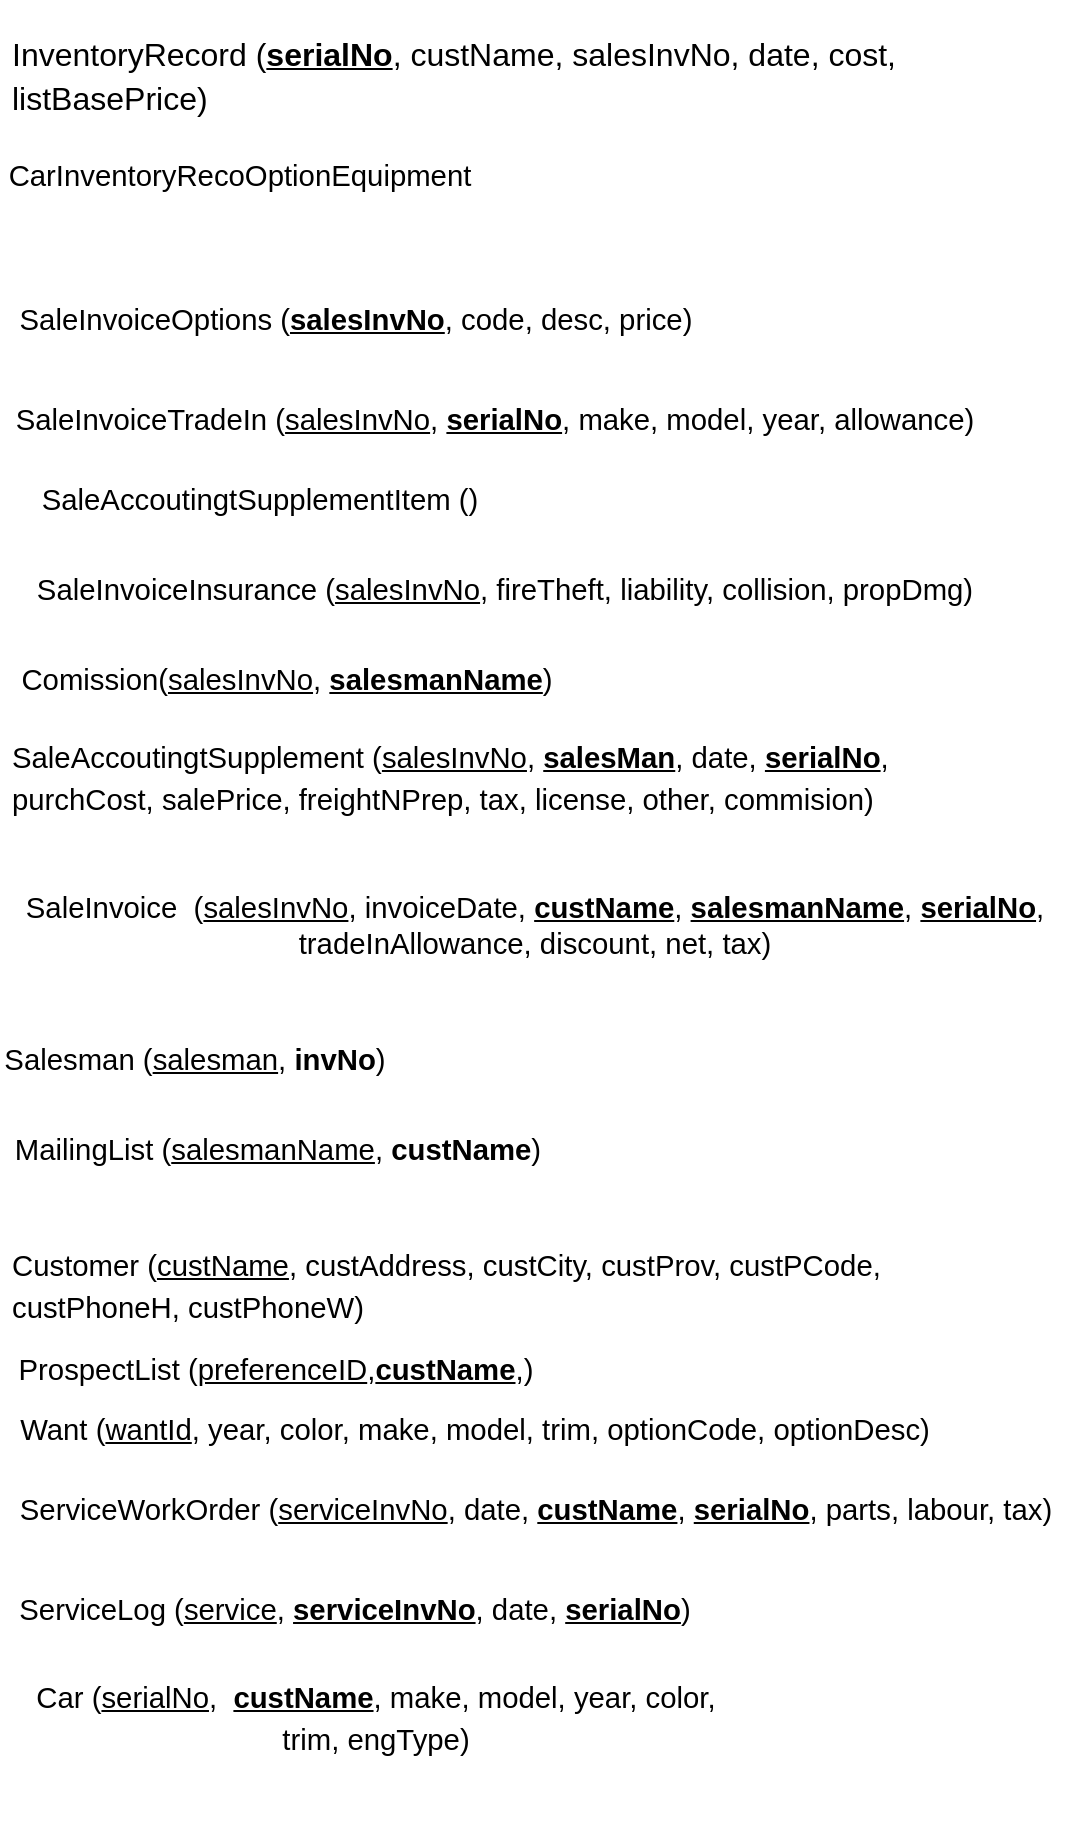 <mxfile version="14.0.1" type="github">
  <diagram id="cpgGfN65SDcUuJHPmJmD" name="Page-1">
    <mxGraphModel dx="1953" dy="1068" grid="1" gridSize="10" guides="1" tooltips="1" connect="1" arrows="1" fold="1" page="1" pageScale="1" pageWidth="850" pageHeight="1100" math="0" shadow="0">
      <root>
        <mxCell id="0" />
        <mxCell id="1" parent="0" />
        <mxCell id="Bute2PtF-87hg-K_BfrG-1" value="&lt;span id=&quot;docs-internal-guid-6ab7e09c-7fff-3b22-0e35-2b165f5e0c1f&quot;&gt;&lt;p dir=&quot;ltr&quot; style=&quot;line-height: 1.38 ; margin-top: 12pt ; margin-bottom: 12pt&quot;&gt;&lt;span style=&quot;font-size: 11pt ; font-family: &amp;#34;arial&amp;#34; ; background-color: transparent ; vertical-align: baseline&quot;&gt;Car (&lt;/span&gt;&lt;span style=&quot;font-size: 11pt ; font-family: &amp;#34;arial&amp;#34; ; background-color: transparent ; vertical-align: baseline&quot;&gt;&lt;u&gt;serialNo&lt;/u&gt;&lt;/span&gt;&lt;span style=&quot;font-size: 11pt ; font-family: &amp;#34;arial&amp;#34; ; background-color: transparent ; vertical-align: baseline&quot;&gt;,&amp;nbsp; &lt;b&gt;&lt;u&gt;custName&lt;/u&gt;&lt;/b&gt;, make, model, year, color, trim, engType)&lt;/span&gt;&lt;/p&gt;&lt;div&gt;&lt;span style=&quot;font-size: 11pt ; font-family: &amp;#34;arial&amp;#34; ; background-color: transparent ; vertical-align: baseline&quot;&gt;&lt;br&gt;&lt;/span&gt;&lt;/div&gt;&lt;/span&gt;" style="text;html=1;strokeColor=none;fillColor=none;align=center;verticalAlign=middle;whiteSpace=wrap;rounded=0;" parent="1" vertex="1">
          <mxGeometry x="237.5" y="1050" width="370" height="40" as="geometry" />
        </mxCell>
        <mxCell id="Bute2PtF-87hg-K_BfrG-2" value="&lt;span id=&quot;docs-internal-guid-f85bfaa0-7fff-9a6b-ba9b-2f663f60cca4&quot; style=&quot;text-align: left ; font-size: 13px&quot;&gt;&lt;p dir=&quot;ltr&quot; style=&quot;line-height: 1.38 ; margin-top: 12pt ; margin-bottom: 12pt&quot;&gt;&lt;span style=&quot;font-size: 11pt ; font-family: &amp;#34;arial&amp;#34; ; background-color: transparent ; vertical-align: baseline&quot;&gt;MailingList (&lt;/span&gt;&lt;span style=&quot;font-size: 11pt ; font-family: &amp;#34;arial&amp;#34; ; background-color: transparent ; vertical-align: baseline&quot;&gt;&lt;u&gt;salesmanName&lt;/u&gt;&lt;/span&gt;&lt;span style=&quot;font-size: 11pt ; font-family: &amp;#34;arial&amp;#34; ; background-color: transparent ; vertical-align: baseline&quot;&gt;,&amp;nbsp;&lt;/span&gt;&lt;span style=&quot;font-size: 11pt ; font-family: &amp;#34;arial&amp;#34; ; background-color: transparent ; font-weight: 700 ; vertical-align: baseline&quot;&gt;custName&lt;/span&gt;&lt;span style=&quot;font-size: 11pt ; font-family: &amp;#34;arial&amp;#34; ; background-color: transparent ; vertical-align: baseline&quot;&gt;)&lt;/span&gt;&lt;/p&gt;&lt;div&gt;&lt;span style=&quot;font-size: 11pt ; font-family: &amp;#34;arial&amp;#34; ; background-color: transparent ; vertical-align: baseline&quot;&gt;&lt;br&gt;&lt;/span&gt;&lt;/div&gt;&lt;/span&gt;" style="text;html=1;strokeColor=none;fillColor=none;align=center;verticalAlign=middle;whiteSpace=wrap;rounded=0;" parent="1" vertex="1">
          <mxGeometry x="240" y="760" width="267.5" height="50" as="geometry" />
        </mxCell>
        <mxCell id="Bute2PtF-87hg-K_BfrG-6" value="&lt;span id=&quot;docs-internal-guid-f85bfaa0-7fff-9a6b-ba9b-2f663f60cca4&quot; style=&quot;text-align: left ; font-size: 13px&quot;&gt;&lt;p dir=&quot;ltr&quot; style=&quot;line-height: 1.38 ; margin-top: 12pt ; margin-bottom: 12pt&quot;&gt;&lt;span style=&quot;font-size: 11pt ; font-family: &amp;#34;arial&amp;#34; ; background-color: transparent ; vertical-align: baseline&quot;&gt;Customer (&lt;/span&gt;&lt;span style=&quot;font-size: 11pt ; font-family: &amp;#34;arial&amp;#34; ; background-color: transparent ; vertical-align: baseline&quot;&gt;&lt;u&gt;custName&lt;/u&gt;&lt;/span&gt;&lt;span style=&quot;font-size: 11pt ; font-family: &amp;#34;arial&amp;#34; ; background-color: transparent ; vertical-align: baseline&quot;&gt;, custAddress, custCity, custProv, custPCode, custPhoneH, custPhoneW)&lt;/span&gt;&lt;/p&gt;&lt;span id=&quot;docs-internal-guid-f85bfaa0-7fff-9a6b-ba9b-2f663f60cca4&quot;&gt;&lt;/span&gt;&lt;/span&gt;" style="text;html=1;strokeColor=none;fillColor=none;align=center;verticalAlign=middle;whiteSpace=wrap;rounded=0;" parent="1" vertex="1">
          <mxGeometry x="240" y="830" width="465" height="30" as="geometry" />
        </mxCell>
        <mxCell id="Bute2PtF-87hg-K_BfrG-7" value="&lt;span id=&quot;docs-internal-guid-f85bfaa0-7fff-9a6b-ba9b-2f663f60cca4&quot; style=&quot;text-align: left ; font-size: 13px&quot;&gt;&lt;p dir=&quot;ltr&quot; style=&quot;line-height: 1.38 ; margin-top: 12pt ; margin-bottom: 12pt&quot;&gt;&lt;span style=&quot;background-color: transparent ; font-size: 11pt ; font-family: &amp;#34;arial&amp;#34; ; vertical-align: baseline&quot;&gt;ProspectList (&lt;u&gt;preferenceID&lt;/u&gt;,&lt;/span&gt;&lt;span style=&quot;background-color: transparent ; font-size: 11pt ; font-family: &amp;#34;arial&amp;#34; ; vertical-align: baseline&quot;&gt;&lt;b&gt;&lt;u&gt;custName&lt;/u&gt;&lt;/b&gt;&lt;/span&gt;&lt;span style=&quot;background-color: transparent ; font-size: 11pt ; font-family: &amp;#34;arial&amp;#34; ; vertical-align: baseline&quot;&gt;,&lt;/span&gt;&lt;span style=&quot;background-color: transparent ; font-size: 11pt ; font-family: &amp;#34;arial&amp;#34; ; vertical-align: baseline&quot;&gt;)&lt;/span&gt;&lt;br&gt;&lt;/p&gt;&lt;div&gt;&lt;span style=&quot;background-color: transparent ; font-size: 11pt ; font-family: &amp;#34;arial&amp;#34; ; vertical-align: baseline&quot;&gt;&lt;br&gt;&lt;/span&gt;&lt;/div&gt;&lt;/span&gt;" style="text;html=1;strokeColor=none;fillColor=none;align=center;verticalAlign=middle;whiteSpace=wrap;rounded=0;" parent="1" vertex="1">
          <mxGeometry x="237.5" y="880" width="270" height="30" as="geometry" />
        </mxCell>
        <mxCell id="Bute2PtF-87hg-K_BfrG-15" value="&lt;span id=&quot;docs-internal-guid-f6cc1f4a-7fff-d2e0-5640-ac946ab315d1&quot;&gt;&lt;p dir=&quot;ltr&quot; style=&quot;line-height: 1.38 ; margin-top: 12pt ; margin-bottom: 12pt&quot;&gt;&lt;span style=&quot;font-size: 11pt ; font-family: &amp;#34;arial&amp;#34; ; background-color: transparent ; vertical-align: baseline&quot;&gt;Salesman (&lt;/span&gt;&lt;span style=&quot;font-size: 11pt ; font-family: &amp;#34;arial&amp;#34; ; background-color: transparent ; vertical-align: baseline&quot;&gt;&lt;u&gt;salesman&lt;/u&gt;&lt;/span&gt;&lt;span style=&quot;font-size: 11pt ; font-family: &amp;#34;arial&amp;#34; ; background-color: transparent ; vertical-align: baseline&quot;&gt;, &lt;/span&gt;&lt;span style=&quot;font-size: 11pt ; font-family: &amp;#34;arial&amp;#34; ; background-color: transparent ; font-weight: 700 ; vertical-align: baseline&quot;&gt;invNo&lt;/span&gt;&lt;span style=&quot;font-size: 11pt ; font-family: &amp;#34;arial&amp;#34; ; background-color: transparent ; vertical-align: baseline&quot;&gt;)&lt;/span&gt;&lt;/p&gt;&lt;div&gt;&lt;span style=&quot;font-size: 11pt ; font-family: &amp;#34;arial&amp;#34; ; background-color: transparent ; vertical-align: baseline&quot;&gt;&lt;br&gt;&lt;/span&gt;&lt;/div&gt;&lt;/span&gt;" style="text;html=1;strokeColor=none;fillColor=none;align=center;verticalAlign=middle;whiteSpace=wrap;rounded=0;" parent="1" vertex="1">
          <mxGeometry x="235" y="730" width="195" height="20" as="geometry" />
        </mxCell>
        <mxCell id="Bute2PtF-87hg-K_BfrG-17" value="&lt;span id=&quot;docs-internal-guid-f85bfaa0-7fff-9a6b-ba9b-2f663f60cca4&quot; style=&quot;text-align: left ; font-size: 16px&quot;&gt;&lt;p dir=&quot;ltr&quot; style=&quot;line-height: 1.38 ; margin-top: 12pt ; margin-bottom: 12pt&quot;&gt;&lt;span style=&quot;font-family: &amp;#34;arial&amp;#34; ; background-color: transparent ; vertical-align: baseline&quot;&gt;InventoryRecord (&lt;/span&gt;&lt;span style=&quot;font-family: &amp;#34;arial&amp;#34; ; background-color: transparent ; vertical-align: baseline&quot;&gt;&lt;b&gt;&lt;u&gt;serialNo&lt;/u&gt;&lt;/b&gt;&lt;/span&gt;&lt;span style=&quot;font-family: &amp;#34;arial&amp;#34; ; background-color: transparent ; vertical-align: baseline&quot;&gt;,&amp;nbsp;&lt;/span&gt;&lt;span style=&quot;font-family: &amp;#34;arial&amp;#34; ; background-color: transparent ; vertical-align: baseline&quot;&gt;custName&lt;/span&gt;&lt;span style=&quot;font-family: &amp;#34;arial&amp;#34; ; background-color: transparent ; vertical-align: baseline&quot;&gt;,&amp;nbsp;&lt;/span&gt;&lt;span style=&quot;font-family: &amp;#34;arial&amp;#34; ; background-color: transparent ; vertical-align: baseline&quot;&gt;salesInvNo&lt;/span&gt;&lt;span style=&quot;font-family: &amp;#34;arial&amp;#34; ; background-color: transparent ; vertical-align: baseline&quot;&gt;, date, cost, listBasePrice)&lt;/span&gt;&lt;/p&gt;&lt;div&gt;&lt;span style=&quot;font-family: &amp;#34;arial&amp;#34; ; background-color: transparent ; vertical-align: baseline&quot;&gt;&lt;br&gt;&lt;/span&gt;&lt;/div&gt;&lt;/span&gt;" style="text;html=1;strokeColor=none;fillColor=none;align=center;verticalAlign=middle;whiteSpace=wrap;rounded=0;" parent="1" vertex="1">
          <mxGeometry x="240" y="230" width="470" height="40" as="geometry" />
        </mxCell>
        <mxCell id="Bute2PtF-87hg-K_BfrG-19" value="&lt;span id=&quot;docs-internal-guid-f85bfaa0-7fff-9a6b-ba9b-2f663f60cca4&quot; style=&quot;text-align: left ; font-size: 13px&quot;&gt;&lt;p dir=&quot;ltr&quot; style=&quot;line-height: 1.38 ; margin-top: 12pt ; margin-bottom: 12pt&quot;&gt;&lt;span style=&quot;font-size: 11pt ; font-family: &amp;#34;arial&amp;#34; ; background-color: transparent ; vertical-align: baseline&quot;&gt;SaleInvoiceOptions (&lt;/span&gt;&lt;span style=&quot;font-size: 11pt ; font-family: &amp;#34;arial&amp;#34; ; background-color: transparent ; vertical-align: baseline&quot;&gt;&lt;b&gt;&lt;u&gt;salesInvNo&lt;/u&gt;&lt;/b&gt;&lt;/span&gt;&lt;span style=&quot;font-size: 11pt ; font-family: &amp;#34;arial&amp;#34; ; background-color: transparent ; vertical-align: baseline&quot;&gt;, code, desc, price)&lt;/span&gt;&lt;/p&gt;&lt;div&gt;&lt;span style=&quot;font-size: 11pt ; font-family: &amp;#34;arial&amp;#34; ; background-color: transparent ; vertical-align: baseline&quot;&gt;&lt;br&gt;&lt;/span&gt;&lt;/div&gt;&lt;/span&gt;" style="text;html=1;strokeColor=none;fillColor=none;align=center;verticalAlign=middle;whiteSpace=wrap;rounded=0;" parent="1" vertex="1">
          <mxGeometry x="242.5" y="350" width="340" height="40" as="geometry" />
        </mxCell>
        <mxCell id="uWfIgpHhgvvb1_PHxDeI-2" value="&lt;span id=&quot;docs-internal-guid-f85bfaa0-7fff-9a6b-ba9b-2f663f60cca4&quot; style=&quot;text-align: left ; font-size: 13px&quot;&gt;&lt;p dir=&quot;ltr&quot; style=&quot;line-height: 1.38 ; margin-top: 12pt ; margin-bottom: 12pt&quot;&gt;&lt;span style=&quot;background-color: transparent ; font-size: 11pt ; font-family: &amp;#34;arial&amp;#34; ; vertical-align: baseline&quot;&gt;ServiceLog (&lt;/span&gt;&lt;span style=&quot;background-color: transparent ; font-size: 11pt ; font-family: &amp;#34;arial&amp;#34; ; vertical-align: baseline&quot;&gt;&lt;u&gt;service&lt;/u&gt;&lt;/span&gt;&lt;span style=&quot;background-color: transparent ; font-size: 11pt ; font-family: &amp;#34;arial&amp;#34; ; vertical-align: baseline&quot;&gt;,&amp;nbsp;&lt;/span&gt;&lt;span style=&quot;background-color: transparent ; font-size: 11pt ; font-family: &amp;#34;arial&amp;#34; ; font-weight: 700 ; vertical-align: baseline&quot;&gt;&lt;u&gt;serviceInvNo&lt;/u&gt;&lt;/span&gt;&lt;span style=&quot;background-color: transparent ; font-size: 11pt ; font-family: &amp;#34;arial&amp;#34; ; vertical-align: baseline&quot;&gt;, date,&amp;nbsp;&lt;/span&gt;&lt;span style=&quot;background-color: transparent ; font-size: 11pt ; font-family: &amp;#34;arial&amp;#34; ; font-weight: 700 ; vertical-align: baseline&quot;&gt;&lt;u&gt;serialNo&lt;/u&gt;&lt;/span&gt;&lt;span style=&quot;background-color: transparent ; font-size: 11pt ; font-family: &amp;#34;arial&amp;#34; ; vertical-align: baseline&quot;&gt;)&lt;/span&gt;&lt;/p&gt;&lt;div&gt;&lt;span style=&quot;background-color: transparent ; font-size: 11pt ; font-family: &amp;#34;arial&amp;#34; ; vertical-align: baseline&quot;&gt;&lt;br&gt;&lt;/span&gt;&lt;/div&gt;&lt;/span&gt;" style="text;html=1;strokeColor=none;fillColor=none;align=center;verticalAlign=middle;whiteSpace=wrap;rounded=0;" parent="1" vertex="1">
          <mxGeometry x="235" y="1000" width="355" height="30" as="geometry" />
        </mxCell>
        <mxCell id="uWfIgpHhgvvb1_PHxDeI-3" value="&lt;span id=&quot;docs-internal-guid-f85bfaa0-7fff-9a6b-ba9b-2f663f60cca4&quot; style=&quot;text-align: left ; font-size: 13px&quot;&gt;&lt;p dir=&quot;ltr&quot; style=&quot;line-height: 1.38 ; margin-top: 12pt ; margin-bottom: 12pt&quot;&gt;&lt;span style=&quot;font-size: 11pt ; font-family: &amp;#34;arial&amp;#34; ; background-color: transparent ; vertical-align: baseline&quot;&gt;&lt;span style=&quot;background-color: transparent ; font-size: 11pt ; vertical-align: baseline&quot;&gt;Comission(&lt;/span&gt;&lt;span style=&quot;background-color: transparent ; font-size: 11pt ; vertical-align: baseline&quot;&gt;&lt;u&gt;salesInvNo&lt;/u&gt;&lt;/span&gt;&lt;span style=&quot;background-color: transparent ; font-size: 11pt ; vertical-align: baseline&quot;&gt;,&amp;nbsp;&lt;/span&gt;&lt;span style=&quot;background-color: transparent ; font-size: 11pt ; vertical-align: baseline&quot;&gt;&lt;b&gt;&lt;u&gt;salesmanName&lt;/u&gt;&lt;/b&gt;&lt;/span&gt;&lt;span style=&quot;background-color: transparent ; font-size: 11pt ; vertical-align: baseline&quot;&gt;)&lt;/span&gt;&lt;br&gt;&lt;/span&gt;&lt;/p&gt;&lt;div&gt;&lt;span style=&quot;font-size: 11pt ; font-family: &amp;#34;arial&amp;#34; ; background-color: transparent ; vertical-align: baseline&quot;&gt;&lt;span style=&quot;background-color: transparent ; font-size: 11pt ; vertical-align: baseline&quot;&gt;&lt;br&gt;&lt;/span&gt;&lt;/span&gt;&lt;/div&gt;&lt;/span&gt;" style="text;html=1;strokeColor=none;fillColor=none;align=center;verticalAlign=middle;whiteSpace=wrap;rounded=0;" parent="1" vertex="1">
          <mxGeometry x="241.25" y="535" width="275" height="30" as="geometry" />
        </mxCell>
        <mxCell id="uWfIgpHhgvvb1_PHxDeI-5" value="&lt;span id=&quot;docs-internal-guid-f85bfaa0-7fff-9a6b-ba9b-2f663f60cca4&quot; style=&quot;text-align: left ; font-size: 13px&quot;&gt;&lt;p dir=&quot;ltr&quot; style=&quot;line-height: 1.38 ; margin-top: 12pt ; margin-bottom: 12pt&quot;&gt;&lt;span style=&quot;font-size: 11pt ; font-family: &amp;#34;arial&amp;#34; ; background-color: transparent ; vertical-align: baseline&quot;&gt;SaleInvoiceInsurance (&lt;/span&gt;&lt;span style=&quot;font-size: 11pt ; font-family: &amp;#34;arial&amp;#34; ; background-color: transparent ; vertical-align: baseline&quot;&gt;&lt;u&gt;salesInvNo&lt;/u&gt;&lt;/span&gt;&lt;span style=&quot;font-size: 11pt ; font-family: &amp;#34;arial&amp;#34; ; background-color: transparent ; vertical-align: baseline&quot;&gt;, fireTheft, liability, collision, propDmg)&lt;/span&gt;&lt;/p&gt;&lt;div&gt;&lt;span style=&quot;font-size: 11pt ; font-family: &amp;#34;arial&amp;#34; ; background-color: transparent ; vertical-align: baseline&quot;&gt;&lt;br&gt;&lt;/span&gt;&lt;/div&gt;&lt;/span&gt;" style="text;html=1;strokeColor=none;fillColor=none;align=center;verticalAlign=middle;whiteSpace=wrap;rounded=0;" parent="1" vertex="1">
          <mxGeometry x="235" y="490" width="505" height="30" as="geometry" />
        </mxCell>
        <mxCell id="uWfIgpHhgvvb1_PHxDeI-8" value="&lt;span id=&quot;docs-internal-guid-f85bfaa0-7fff-9a6b-ba9b-2f663f60cca4&quot; style=&quot;text-align: left ; font-size: 13px&quot;&gt;&lt;p dir=&quot;ltr&quot; style=&quot;line-height: 1.38 ; margin-top: 12pt ; margin-bottom: 12pt&quot;&gt;&lt;span style=&quot;font-size: 11pt ; font-family: &amp;#34;arial&amp;#34; ; background-color: transparent ; vertical-align: baseline&quot;&gt;SaleInvoiceTradeIn (&lt;/span&gt;&lt;span style=&quot;font-size: 11pt ; font-family: &amp;#34;arial&amp;#34; ; background-color: transparent ; vertical-align: baseline&quot;&gt;&lt;u&gt;salesInvNo&lt;/u&gt;&lt;/span&gt;&lt;span style=&quot;font-size: 11pt ; font-family: &amp;#34;arial&amp;#34; ; background-color: transparent ; vertical-align: baseline&quot;&gt;,&amp;nbsp;&lt;/span&gt;&lt;span style=&quot;font-size: 11pt ; font-family: &amp;#34;arial&amp;#34; ; background-color: transparent ; font-weight: 700 ; vertical-align: baseline&quot;&gt;&lt;u&gt;serialNo&lt;/u&gt;&lt;/span&gt;&lt;span style=&quot;font-size: 11pt ; font-family: &amp;#34;arial&amp;#34; ; background-color: transparent ; vertical-align: baseline&quot;&gt;, make, model, year, allowance)&lt;/span&gt;&lt;/p&gt;&lt;div&gt;&lt;span style=&quot;font-size: 11pt ; font-family: &amp;#34;arial&amp;#34; ; background-color: transparent ; vertical-align: baseline&quot;&gt;&lt;br&gt;&lt;/span&gt;&lt;/div&gt;&lt;/span&gt;" style="text;html=1;strokeColor=none;fillColor=none;align=center;verticalAlign=middle;whiteSpace=wrap;rounded=0;" parent="1" vertex="1">
          <mxGeometry x="235" y="400" width="495" height="40" as="geometry" />
        </mxCell>
        <mxCell id="uWfIgpHhgvvb1_PHxDeI-11" value="&lt;span id=&quot;docs-internal-guid-f85bfaa0-7fff-9a6b-ba9b-2f663f60cca4&quot; style=&quot;text-align: left ; font-size: 13px&quot;&gt;&lt;p dir=&quot;ltr&quot; style=&quot;line-height: 1.38 ; margin-top: 12pt ; margin-bottom: 12pt&quot;&gt;&lt;span style=&quot;font-size: 11pt ; font-family: &amp;#34;arial&amp;#34; ; background-color: transparent ; vertical-align: baseline&quot;&gt;SaleAccoutingtSupplement (&lt;/span&gt;&lt;span style=&quot;font-size: 11pt ; font-family: &amp;#34;arial&amp;#34; ; background-color: transparent ; vertical-align: baseline&quot;&gt;&lt;u&gt;salesInvNo&lt;/u&gt;&lt;/span&gt;&lt;span style=&quot;font-size: 11pt ; font-family: &amp;#34;arial&amp;#34; ; background-color: transparent ; vertical-align: baseline&quot;&gt;, &lt;b&gt;&lt;u&gt;salesMan&lt;/u&gt;&lt;/b&gt;, date, &lt;b&gt;&lt;u&gt;serialNo&lt;/u&gt;&lt;/b&gt;,&amp;nbsp; purchCost, salePrice, freightNPrep, tax, license, other, commision)&lt;/span&gt;&lt;/p&gt;&lt;div&gt;&lt;span style=&quot;font-size: 11pt ; font-family: &amp;#34;arial&amp;#34; ; background-color: transparent ; vertical-align: baseline&quot;&gt;&lt;br&gt;&lt;/span&gt;&lt;/div&gt;&lt;/span&gt;" style="text;html=1;strokeColor=none;fillColor=none;align=center;verticalAlign=middle;whiteSpace=wrap;rounded=0;" parent="1" vertex="1">
          <mxGeometry x="240" y="580" width="495" height="40" as="geometry" />
        </mxCell>
        <mxCell id="uWfIgpHhgvvb1_PHxDeI-15" value="&lt;span style=&quot;text-align: left ; background-color: transparent ; font-size: 11pt ; font-family: &amp;#34;arial&amp;#34; ; vertical-align: baseline&quot;&gt;SaleInvoice&amp;nbsp; (&lt;/span&gt;&lt;span style=&quot;text-align: left ; background-color: transparent ; font-size: 11pt ; font-family: &amp;#34;arial&amp;#34; ; vertical-align: baseline&quot;&gt;&lt;u&gt;salesInvNo&lt;/u&gt;&lt;/span&gt;&lt;span style=&quot;text-align: left ; background-color: transparent ; font-size: 11pt ; font-family: &amp;#34;arial&amp;#34; ; vertical-align: baseline&quot;&gt;, invoiceDate,&amp;nbsp;&lt;/span&gt;&lt;span style=&quot;text-align: left ; background-color: transparent ; font-size: 11pt ; font-family: &amp;#34;arial&amp;#34; ; font-weight: 700 ; vertical-align: baseline&quot;&gt;&lt;u&gt;custName&lt;/u&gt;&lt;/span&gt;&lt;span style=&quot;text-align: left ; background-color: transparent ; font-size: 11pt ; font-family: &amp;#34;arial&amp;#34; ; vertical-align: baseline&quot;&gt;,&amp;nbsp;&lt;/span&gt;&lt;span style=&quot;text-align: left ; background-color: transparent ; font-size: 11pt ; font-family: &amp;#34;arial&amp;#34; ; font-weight: 700 ; vertical-align: baseline&quot;&gt;&lt;u&gt;salesmanName&lt;/u&gt;&lt;/span&gt;&lt;span style=&quot;text-align: left ; background-color: transparent ; font-size: 11pt ; font-family: &amp;#34;arial&amp;#34; ; vertical-align: baseline&quot;&gt;,&amp;nbsp;&lt;/span&gt;&lt;span style=&quot;text-align: left ; background-color: transparent ; font-size: 11pt ; font-family: &amp;#34;arial&amp;#34; ; font-weight: 700 ; vertical-align: baseline&quot;&gt;&lt;u&gt;serialNo&lt;/u&gt;&lt;/span&gt;&lt;span style=&quot;text-align: left ; background-color: transparent ; font-size: 11pt ; font-family: &amp;#34;arial&amp;#34; ; vertical-align: baseline&quot;&gt;, tradeInAllowance, discount, net, tax)&lt;/span&gt;" style="text;html=1;strokeColor=none;fillColor=none;align=center;verticalAlign=middle;whiteSpace=wrap;rounded=0;" parent="1" vertex="1">
          <mxGeometry x="235" y="640" width="535" height="50" as="geometry" />
        </mxCell>
        <mxCell id="uWfIgpHhgvvb1_PHxDeI-20" value="&lt;span id=&quot;docs-internal-guid-f85bfaa0-7fff-9a6b-ba9b-2f663f60cca4&quot; style=&quot;text-align: left ; font-size: 13px&quot;&gt;&lt;p dir=&quot;ltr&quot; style=&quot;line-height: 1.38 ; margin-top: 12pt ; margin-bottom: 12pt&quot;&gt;&lt;span style=&quot;font-size: 11pt ; font-family: &amp;#34;arial&amp;#34; ; background-color: transparent ; vertical-align: baseline&quot;&gt;ServiceWorkOrder (&lt;/span&gt;&lt;span style=&quot;font-size: 11pt ; font-family: &amp;#34;arial&amp;#34; ; background-color: transparent ; vertical-align: baseline&quot;&gt;&lt;u&gt;serviceInvNo&lt;/u&gt;&lt;/span&gt;&lt;span style=&quot;font-size: 11pt ; font-family: &amp;#34;arial&amp;#34; ; background-color: transparent ; vertical-align: baseline&quot;&gt;, date,&amp;nbsp;&lt;/span&gt;&lt;span style=&quot;font-size: 11pt ; font-family: &amp;#34;arial&amp;#34; ; background-color: transparent ; font-weight: 700 ; vertical-align: baseline&quot;&gt;&lt;u&gt;custName&lt;/u&gt;&lt;/span&gt;&lt;span style=&quot;font-size: 11pt ; font-family: &amp;#34;arial&amp;#34; ; background-color: transparent ; vertical-align: baseline&quot;&gt;,&amp;nbsp;&lt;/span&gt;&lt;span style=&quot;font-size: 11pt ; font-family: &amp;#34;arial&amp;#34; ; background-color: transparent ; font-weight: 700 ; vertical-align: baseline&quot;&gt;&lt;u&gt;serialNo&lt;/u&gt;&lt;/span&gt;&lt;span style=&quot;font-size: 11pt ; font-family: &amp;#34;arial&amp;#34; ; background-color: transparent ; vertical-align: baseline&quot;&gt;, parts, labour, tax)&lt;/span&gt;&lt;/p&gt;&lt;div&gt;&lt;span style=&quot;font-size: 11pt ; font-family: &amp;#34;arial&amp;#34; ; background-color: transparent ; vertical-align: baseline&quot;&gt;&lt;br&gt;&lt;/span&gt;&lt;/div&gt;&lt;/span&gt;" style="text;html=1;strokeColor=none;fillColor=none;align=center;verticalAlign=middle;whiteSpace=wrap;rounded=0;" parent="1" vertex="1">
          <mxGeometry x="242.5" y="950" width="520" height="30" as="geometry" />
        </mxCell>
        <mxCell id="uWfIgpHhgvvb1_PHxDeI-48" value="&lt;span id=&quot;docs-internal-guid-f85bfaa0-7fff-9a6b-ba9b-2f663f60cca4&quot; style=&quot;text-align: left ; font-size: 13px&quot;&gt;&lt;p dir=&quot;ltr&quot; style=&quot;line-height: 1.38 ; margin-top: 12pt ; margin-bottom: 12pt&quot;&gt;&lt;span style=&quot;font-size: 11pt ; font-family: &amp;#34;arial&amp;#34; ; background-color: transparent ; vertical-align: baseline&quot;&gt;Want (&lt;u&gt;wantId&lt;/u&gt;&lt;/span&gt;&lt;span style=&quot;font-size: 11pt ; font-family: &amp;#34;arial&amp;#34; ; background-color: transparent ; vertical-align: baseline&quot;&gt;, year, color, make, model, trim, optionCode, optionDesc)&lt;/span&gt;&lt;/p&gt;&lt;div&gt;&lt;span style=&quot;font-size: 11pt ; font-family: &amp;#34;arial&amp;#34; ; background-color: transparent ; vertical-align: baseline&quot;&gt;&lt;br&gt;&lt;/span&gt;&lt;/div&gt;&lt;/span&gt;" style="text;html=1;strokeColor=none;fillColor=none;align=center;verticalAlign=middle;whiteSpace=wrap;rounded=0;" parent="1" vertex="1">
          <mxGeometry x="241.25" y="910" width="462.5" height="30" as="geometry" />
        </mxCell>
        <mxCell id="eNYuHUuUJ5BOVfInrnfF-1" value="&lt;span id=&quot;docs-internal-guid-f85bfaa0-7fff-9a6b-ba9b-2f663f60cca4&quot; style=&quot;text-align: left ; font-size: 13px&quot;&gt;&lt;p dir=&quot;ltr&quot; style=&quot;line-height: 1.38 ; margin-top: 12pt ; margin-bottom: 12pt&quot;&gt;&lt;span style=&quot;font-size: 11pt ; font-family: &amp;#34;arial&amp;#34; ; background-color: transparent ; vertical-align: baseline&quot;&gt;SaleAccoutingtSupplementItem (&lt;/span&gt;&lt;span style=&quot;font-size: 11pt ; font-family: &amp;#34;arial&amp;#34; ; background-color: transparent ; vertical-align: baseline&quot;&gt;)&lt;/span&gt;&lt;/p&gt;&lt;div&gt;&lt;span style=&quot;font-size: 11pt ; font-family: &amp;#34;arial&amp;#34; ; background-color: transparent ; vertical-align: baseline&quot;&gt;&lt;br&gt;&lt;/span&gt;&lt;/div&gt;&lt;/span&gt;" style="text;html=1;strokeColor=none;fillColor=none;align=center;verticalAlign=middle;whiteSpace=wrap;rounded=0;" vertex="1" parent="1">
          <mxGeometry x="240" y="440" width="250" height="40" as="geometry" />
        </mxCell>
        <mxCell id="eNYuHUuUJ5BOVfInrnfF-2" value="&lt;span id=&quot;docs-internal-guid-f85bfaa0-7fff-9a6b-ba9b-2f663f60cca4&quot; style=&quot;text-align: left ; font-size: 14.667px&quot;&gt;&lt;p dir=&quot;ltr&quot; style=&quot;line-height: 1.38 ; margin-top: 12pt ; margin-bottom: 12pt&quot;&gt;&lt;font face=&quot;arial&quot;&gt;CarInventoryRecoOptionEquipment&lt;/font&gt;&lt;/p&gt;&lt;/span&gt;" style="text;html=1;strokeColor=none;fillColor=none;align=center;verticalAlign=middle;whiteSpace=wrap;rounded=0;" vertex="1" parent="1">
          <mxGeometry x="240" y="270" width="230" height="40" as="geometry" />
        </mxCell>
      </root>
    </mxGraphModel>
  </diagram>
</mxfile>
